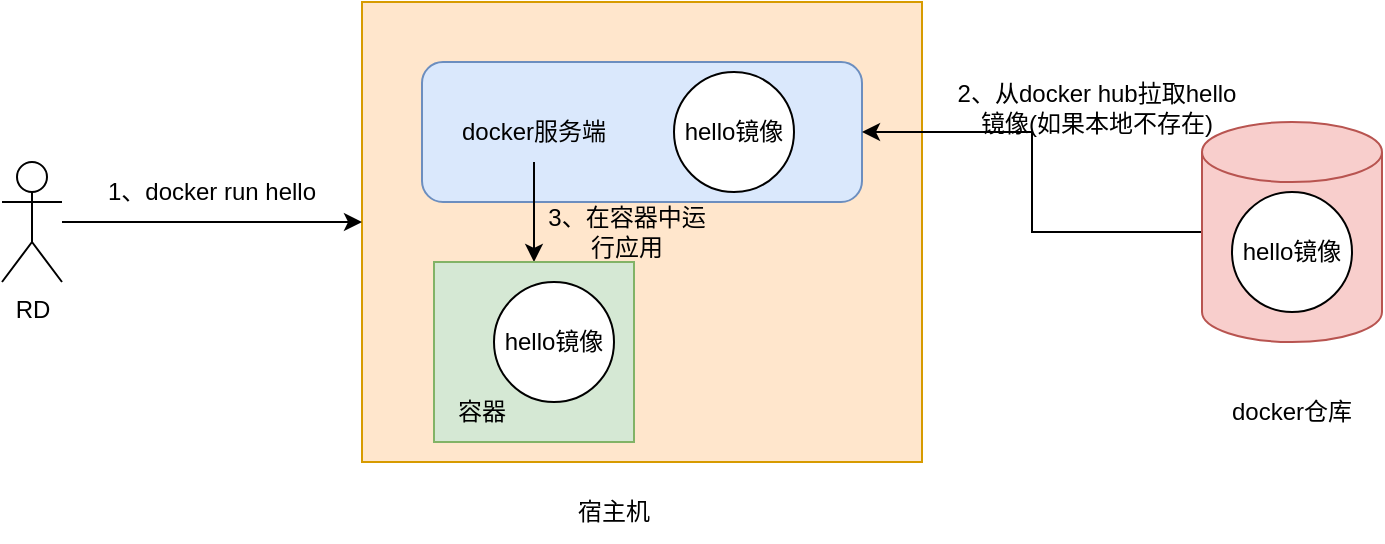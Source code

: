 <mxfile version="26.2.8">
  <diagram name="第 1 页" id="OCh4iM6ZjwlL9nyDyv9F">
    <mxGraphModel dx="1020" dy="689" grid="1" gridSize="10" guides="1" tooltips="1" connect="1" arrows="1" fold="1" page="1" pageScale="1" pageWidth="827" pageHeight="1169" math="0" shadow="0">
      <root>
        <mxCell id="0" />
        <mxCell id="1" parent="0" />
        <mxCell id="8aknWjCGlLNLQxP2Ryq8-14" value="" style="rounded=0;whiteSpace=wrap;html=1;fillColor=#ffe6cc;strokeColor=#d79b00;" vertex="1" parent="1">
          <mxGeometry x="270" y="230" width="280" height="230" as="geometry" />
        </mxCell>
        <mxCell id="8aknWjCGlLNLQxP2Ryq8-6" value="" style="edgeStyle=orthogonalEdgeStyle;rounded=0;orthogonalLoop=1;jettySize=auto;html=1;" edge="1" parent="1" source="8aknWjCGlLNLQxP2Ryq8-1">
          <mxGeometry relative="1" as="geometry">
            <mxPoint x="270" y="340" as="targetPoint" />
          </mxGeometry>
        </mxCell>
        <mxCell id="8aknWjCGlLNLQxP2Ryq8-1" value="RD" style="shape=umlActor;verticalLabelPosition=bottom;verticalAlign=top;html=1;outlineConnect=0;" vertex="1" parent="1">
          <mxGeometry x="90" y="310" width="30" height="60" as="geometry" />
        </mxCell>
        <mxCell id="8aknWjCGlLNLQxP2Ryq8-8" value="1、docker run hello" style="text;html=1;align=center;verticalAlign=middle;whiteSpace=wrap;rounded=0;" vertex="1" parent="1">
          <mxGeometry x="130" y="310" width="130" height="30" as="geometry" />
        </mxCell>
        <mxCell id="8aknWjCGlLNLQxP2Ryq8-9" value="" style="rounded=1;whiteSpace=wrap;html=1;fillColor=#dae8fc;strokeColor=#6c8ebf;" vertex="1" parent="1">
          <mxGeometry x="300" y="260" width="220" height="70" as="geometry" />
        </mxCell>
        <mxCell id="8aknWjCGlLNLQxP2Ryq8-25" style="edgeStyle=orthogonalEdgeStyle;rounded=0;orthogonalLoop=1;jettySize=auto;html=1;entryX=0.5;entryY=0;entryDx=0;entryDy=0;" edge="1" parent="1" source="8aknWjCGlLNLQxP2Ryq8-10" target="8aknWjCGlLNLQxP2Ryq8-21">
          <mxGeometry relative="1" as="geometry" />
        </mxCell>
        <mxCell id="8aknWjCGlLNLQxP2Ryq8-10" value="docker服务端" style="text;html=1;align=center;verticalAlign=middle;whiteSpace=wrap;rounded=0;" vertex="1" parent="1">
          <mxGeometry x="316" y="280" width="80" height="30" as="geometry" />
        </mxCell>
        <mxCell id="8aknWjCGlLNLQxP2Ryq8-13" value="hello镜像" style="ellipse;whiteSpace=wrap;html=1;aspect=fixed;" vertex="1" parent="1">
          <mxGeometry x="426" y="265" width="60" height="60" as="geometry" />
        </mxCell>
        <mxCell id="8aknWjCGlLNLQxP2Ryq8-18" style="edgeStyle=orthogonalEdgeStyle;rounded=0;orthogonalLoop=1;jettySize=auto;html=1;" edge="1" parent="1" source="8aknWjCGlLNLQxP2Ryq8-15" target="8aknWjCGlLNLQxP2Ryq8-9">
          <mxGeometry relative="1" as="geometry" />
        </mxCell>
        <mxCell id="8aknWjCGlLNLQxP2Ryq8-15" value="" style="shape=cylinder3;whiteSpace=wrap;html=1;boundedLbl=1;backgroundOutline=1;size=15;fillColor=#f8cecc;strokeColor=#b85450;" vertex="1" parent="1">
          <mxGeometry x="690" y="290" width="90" height="110" as="geometry" />
        </mxCell>
        <mxCell id="8aknWjCGlLNLQxP2Ryq8-16" value="docker仓库" style="text;html=1;align=center;verticalAlign=middle;whiteSpace=wrap;rounded=0;" vertex="1" parent="1">
          <mxGeometry x="695" y="420" width="80" height="30" as="geometry" />
        </mxCell>
        <mxCell id="8aknWjCGlLNLQxP2Ryq8-17" value="hello镜像" style="ellipse;whiteSpace=wrap;html=1;aspect=fixed;" vertex="1" parent="1">
          <mxGeometry x="705" y="325" width="60" height="60" as="geometry" />
        </mxCell>
        <mxCell id="8aknWjCGlLNLQxP2Ryq8-19" value="2、从docker hub拉取hello镜像(如果本地不存在)" style="text;html=1;align=center;verticalAlign=middle;whiteSpace=wrap;rounded=0;" vertex="1" parent="1">
          <mxGeometry x="565" y="270" width="145" height="25" as="geometry" />
        </mxCell>
        <mxCell id="8aknWjCGlLNLQxP2Ryq8-20" value="宿主机" style="text;html=1;align=center;verticalAlign=middle;whiteSpace=wrap;rounded=0;" vertex="1" parent="1">
          <mxGeometry x="366" y="470" width="60" height="30" as="geometry" />
        </mxCell>
        <mxCell id="8aknWjCGlLNLQxP2Ryq8-21" value="" style="rounded=0;whiteSpace=wrap;html=1;fillColor=#d5e8d4;strokeColor=#82b366;" vertex="1" parent="1">
          <mxGeometry x="306" y="360" width="100" height="90" as="geometry" />
        </mxCell>
        <mxCell id="8aknWjCGlLNLQxP2Ryq8-22" value="hello镜像" style="ellipse;whiteSpace=wrap;html=1;aspect=fixed;" vertex="1" parent="1">
          <mxGeometry x="336" y="370" width="60" height="60" as="geometry" />
        </mxCell>
        <mxCell id="8aknWjCGlLNLQxP2Ryq8-23" value="容器" style="text;html=1;align=center;verticalAlign=middle;whiteSpace=wrap;rounded=0;" vertex="1" parent="1">
          <mxGeometry x="300" y="420" width="60" height="30" as="geometry" />
        </mxCell>
        <mxCell id="8aknWjCGlLNLQxP2Ryq8-26" value="3、在容器中运行应用" style="text;html=1;align=center;verticalAlign=middle;whiteSpace=wrap;rounded=0;" vertex="1" parent="1">
          <mxGeometry x="360" y="330" width="85" height="30" as="geometry" />
        </mxCell>
      </root>
    </mxGraphModel>
  </diagram>
</mxfile>
